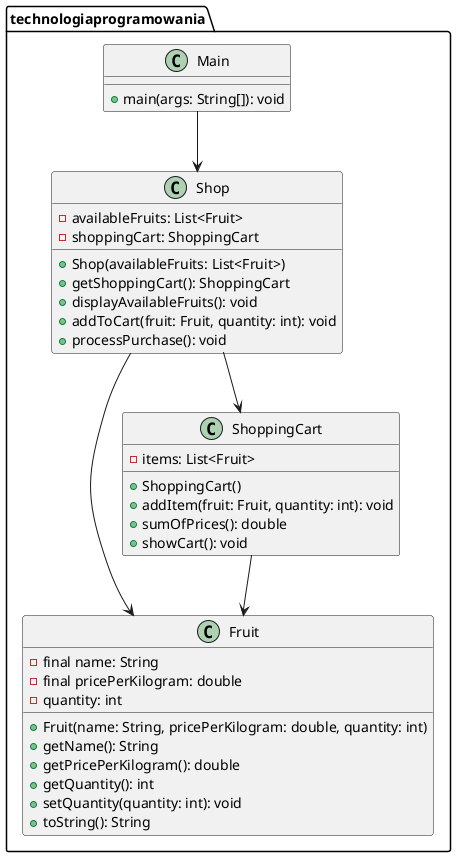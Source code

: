 @startuml

package technologiaprogramowania {
    class Fruit {
        - final name: String
        - final pricePerKilogram: double
        - quantity: int
        + Fruit(name: String, pricePerKilogram: double, quantity: int)
        + getName(): String
        + getPricePerKilogram(): double
        + getQuantity(): int
        + setQuantity(quantity: int): void
        + toString(): String
    }

    class ShoppingCart {
        - items: List<Fruit>
        + ShoppingCart()
        + addItem(fruit: Fruit, quantity: int): void
        + sumOfPrices(): double
        + showCart(): void
    }

    class Shop {
        - availableFruits: List<Fruit>
        - shoppingCart: ShoppingCart
        + Shop(availableFruits: List<Fruit>)
        + getShoppingCart(): ShoppingCart
        + displayAvailableFruits(): void
        + addToCart(fruit: Fruit, quantity: int): void
        + processPurchase(): void
    }

    class Main {
        + main(args: String[]): void
    }
}

Main --> Shop
Shop --> ShoppingCart
Shop --> Fruit
ShoppingCart --> Fruit

@enduml
